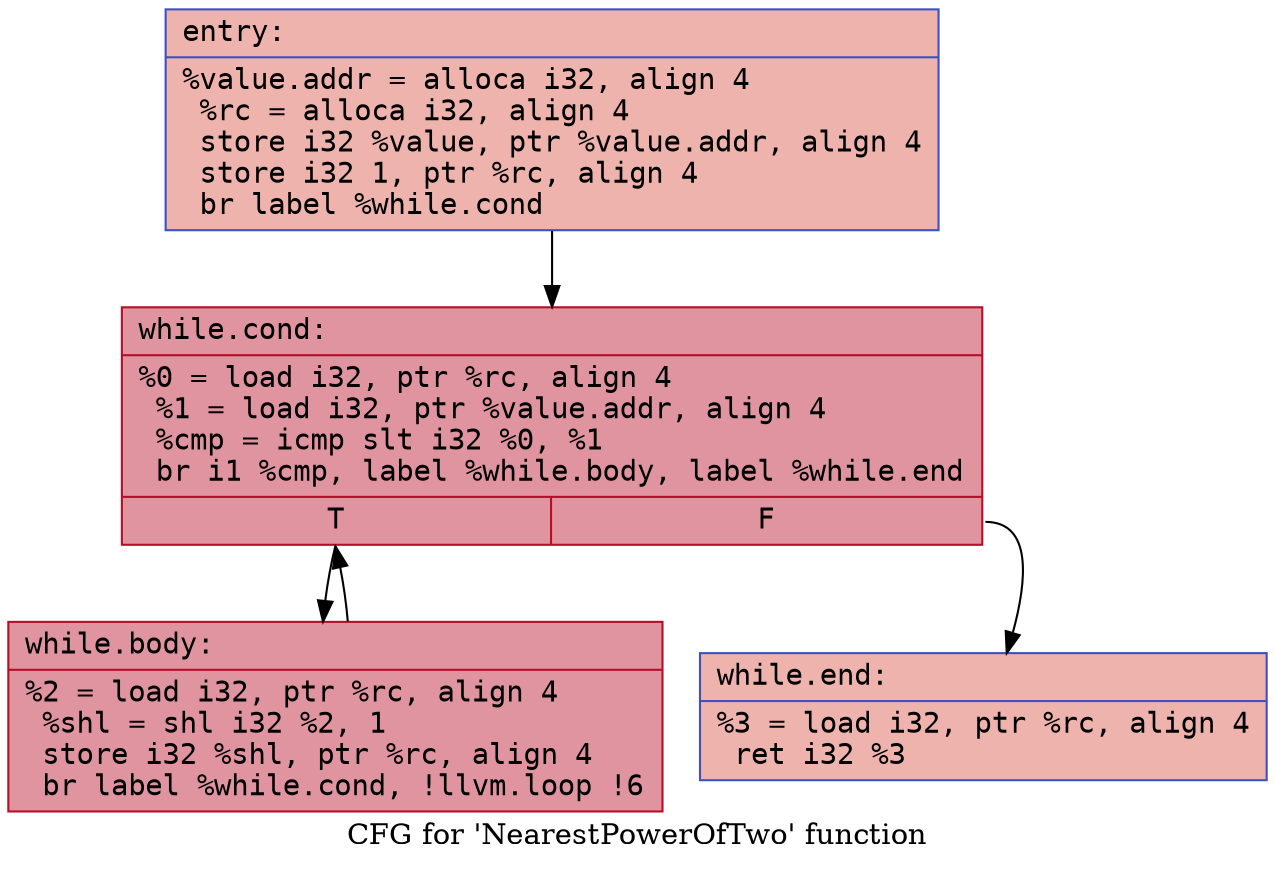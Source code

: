 digraph "CFG for 'NearestPowerOfTwo' function" {
	label="CFG for 'NearestPowerOfTwo' function";

	Node0x55e2c2bc4490 [shape=record,color="#3d50c3ff", style=filled, fillcolor="#d6524470" fontname="Courier",label="{entry:\l|  %value.addr = alloca i32, align 4\l  %rc = alloca i32, align 4\l  store i32 %value, ptr %value.addr, align 4\l  store i32 1, ptr %rc, align 4\l  br label %while.cond\l}"];
	Node0x55e2c2bc4490 -> Node0x55e2c2bc46a0[tooltip="entry -> while.cond\nProbability 100.00%" ];
	Node0x55e2c2bc46a0 [shape=record,color="#b70d28ff", style=filled, fillcolor="#b70d2870" fontname="Courier",label="{while.cond:\l|  %0 = load i32, ptr %rc, align 4\l  %1 = load i32, ptr %value.addr, align 4\l  %cmp = icmp slt i32 %0, %1\l  br i1 %cmp, label %while.body, label %while.end\l|{<s0>T|<s1>F}}"];
	Node0x55e2c2bc46a0:s0 -> Node0x55e2c2bc4940[tooltip="while.cond -> while.body\nProbability 96.88%" ];
	Node0x55e2c2bc46a0:s1 -> Node0x55e2c2bc49c0[tooltip="while.cond -> while.end\nProbability 3.12%" ];
	Node0x55e2c2bc4940 [shape=record,color="#b70d28ff", style=filled, fillcolor="#b70d2870" fontname="Courier",label="{while.body:\l|  %2 = load i32, ptr %rc, align 4\l  %shl = shl i32 %2, 1\l  store i32 %shl, ptr %rc, align 4\l  br label %while.cond, !llvm.loop !6\l}"];
	Node0x55e2c2bc4940 -> Node0x55e2c2bc46a0[tooltip="while.body -> while.cond\nProbability 100.00%" ];
	Node0x55e2c2bc49c0 [shape=record,color="#3d50c3ff", style=filled, fillcolor="#d6524470" fontname="Courier",label="{while.end:\l|  %3 = load i32, ptr %rc, align 4\l  ret i32 %3\l}"];
}
